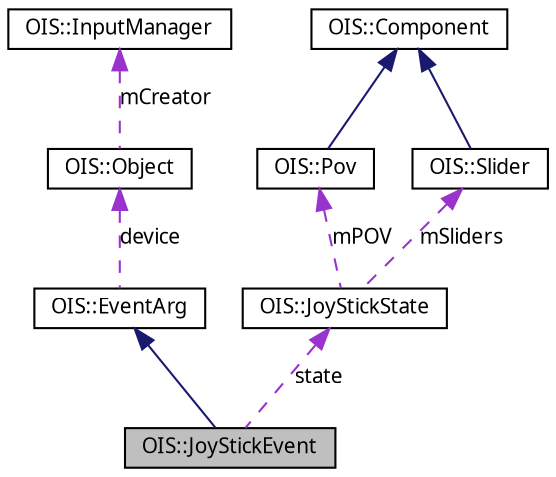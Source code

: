 digraph G
{
  edge [fontname="FreeSans.ttf",fontsize=10,labelfontname="FreeSans.ttf",labelfontsize=10];
  node [fontname="FreeSans.ttf",fontsize=10,shape=record];
  Node1 [label="OIS::JoyStickEvent",height=0.2,width=0.4,color="black", fillcolor="grey75", style="filled" fontcolor="black"];
  Node2 -> Node1 [dir=back,color="midnightblue",fontsize=10,style="solid",fontname="FreeSans.ttf"];
  Node2 [label="OIS::EventArg",height=0.2,width=0.4,color="black", fillcolor="white", style="filled",URL="$classOIS_1_1EventArg.html"];
  Node3 -> Node2 [dir=back,color="darkorchid3",fontsize=10,style="dashed",label="device",fontname="FreeSans.ttf"];
  Node3 [label="OIS::Object",height=0.2,width=0.4,color="black", fillcolor="white", style="filled",URL="$classOIS_1_1Object.html"];
  Node4 -> Node3 [dir=back,color="darkorchid3",fontsize=10,style="dashed",label="mCreator",fontname="FreeSans.ttf"];
  Node4 [label="OIS::InputManager",height=0.2,width=0.4,color="black", fillcolor="white", style="filled",URL="$classOIS_1_1InputManager.html"];
  Node5 -> Node1 [dir=back,color="darkorchid3",fontsize=10,style="dashed",label="state",fontname="FreeSans.ttf"];
  Node5 [label="OIS::JoyStickState",height=0.2,width=0.4,color="black", fillcolor="white", style="filled",URL="$structOIS_1_1JoyStickState.html"];
  Node6 -> Node5 [dir=back,color="darkorchid3",fontsize=10,style="dashed",label="mPOV",fontname="FreeSans.ttf"];
  Node6 [label="OIS::Pov",height=0.2,width=0.4,color="black", fillcolor="white", style="filled",URL="$structOIS_1_1Pov.html",tooltip="POV / HAT Joystick component."];
  Node7 -> Node6 [dir=back,color="midnightblue",fontsize=10,style="solid",fontname="FreeSans.ttf"];
  Node7 [label="OIS::Component",height=0.2,width=0.4,color="black", fillcolor="white", style="filled",URL="$structOIS_1_1Component.html",tooltip="Base of all device components (button, axis, etc)."];
  Node8 -> Node5 [dir=back,color="darkorchid3",fontsize=10,style="dashed",label="mSliders",fontname="FreeSans.ttf"];
  Node8 [label="OIS::Slider",height=0.2,width=0.4,color="black", fillcolor="white", style="filled",URL="$structOIS_1_1Slider.html",tooltip="A sliding axis - only used in Win32 Right Now."];
  Node7 -> Node8 [dir=back,color="midnightblue",fontsize=10,style="solid",fontname="FreeSans.ttf"];
}
